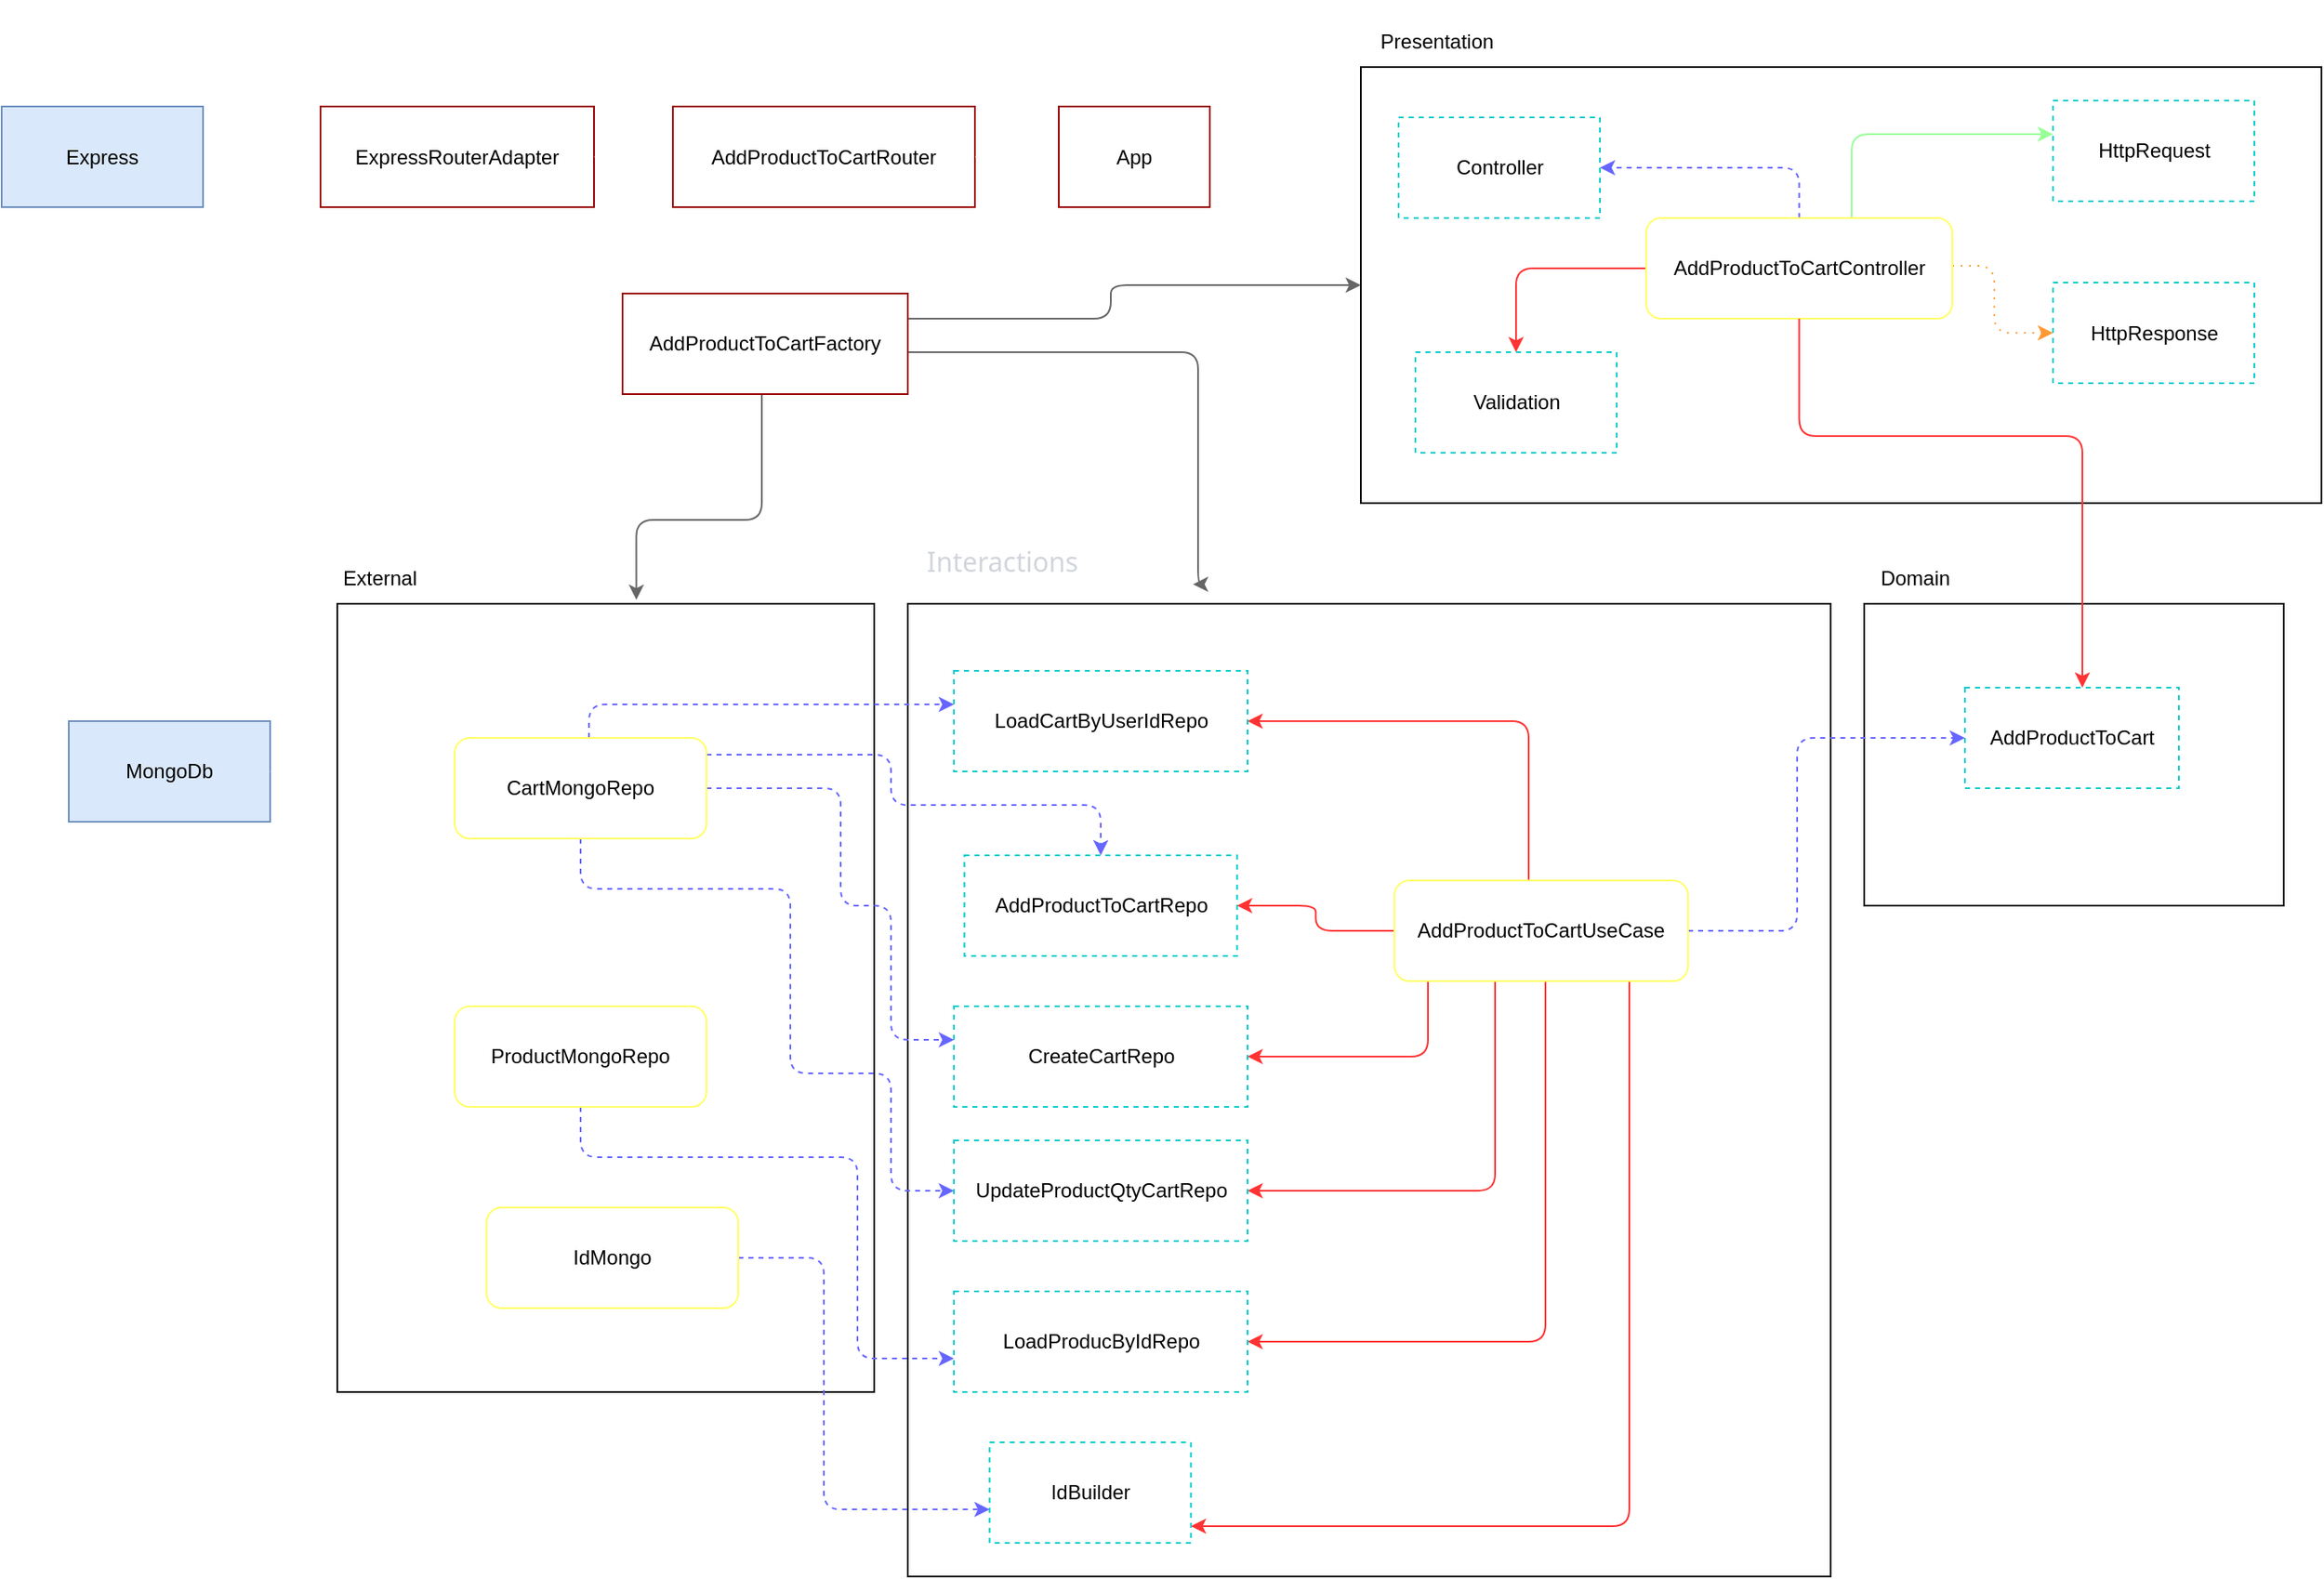 <mxfile>
    <diagram id="1SfwLSbpTWtOyAMHkV-B" name="Página-1">
        <mxGraphModel dx="1542" dy="569" grid="1" gridSize="10" guides="1" tooltips="1" connect="1" arrows="1" fold="1" page="1" pageScale="1" pageWidth="827" pageHeight="1169" math="0" shadow="0">
            <root>
                <mxCell id="0"/>
                <mxCell id="1" parent="0"/>
                <mxCell id="2" value="" style="rounded=0;whiteSpace=wrap;html=1;" parent="1" vertex="1">
                    <mxGeometry x="910" y="90" width="572.5" height="260" as="geometry"/>
                </mxCell>
                <mxCell id="3" style="edgeStyle=orthogonalEdgeStyle;html=1;strokeColor=#99ff99;" parent="1" source="6" target="10" edge="1">
                    <mxGeometry relative="1" as="geometry">
                        <Array as="points">
                            <mxPoint x="1202.5" y="130"/>
                        </Array>
                    </mxGeometry>
                </mxCell>
                <mxCell id="4" style="edgeStyle=orthogonalEdgeStyle;html=1;strokeColor=#ff9933;dashed=1;dashPattern=1 4;" parent="1" source="6" target="11" edge="1">
                    <mxGeometry relative="1" as="geometry">
                        <Array as="points">
                            <mxPoint x="1287.5" y="208.5"/>
                            <mxPoint x="1287.5" y="248.5"/>
                        </Array>
                    </mxGeometry>
                </mxCell>
                <mxCell id="5" style="edgeStyle=orthogonalEdgeStyle;html=1;entryX=0.5;entryY=0;entryDx=0;entryDy=0;strokeColor=#ff3333;" parent="1" source="6" target="12" edge="1">
                    <mxGeometry relative="1" as="geometry"/>
                </mxCell>
                <mxCell id="63" style="edgeStyle=orthogonalEdgeStyle;html=1;entryX=1;entryY=0.5;entryDx=0;entryDy=0;strokeColor=#6666FF;fillColor=#a20025;dashed=1;" parent="1" source="6" target="8" edge="1">
                    <mxGeometry relative="1" as="geometry">
                        <Array as="points">
                            <mxPoint x="1171" y="150"/>
                        </Array>
                    </mxGeometry>
                </mxCell>
                <mxCell id="6" value="AddProductToCartController" style="rounded=1;whiteSpace=wrap;html=1;strokeColor=#FFFF66;" parent="1" vertex="1">
                    <mxGeometry x="1080" y="180" width="182.5" height="60" as="geometry"/>
                </mxCell>
                <mxCell id="7" value="Presentation" style="text;html=1;strokeColor=none;fillColor=none;align=center;verticalAlign=middle;whiteSpace=wrap;rounded=0;" parent="1" vertex="1">
                    <mxGeometry x="910" y="60" width="90.5" height="30" as="geometry"/>
                </mxCell>
                <mxCell id="8" value="Controller" style="rounded=0;whiteSpace=wrap;html=1;strokeColor=#00CCCC;dashed=1;" parent="1" vertex="1">
                    <mxGeometry x="932.5" y="120" width="120" height="60" as="geometry"/>
                </mxCell>
                <mxCell id="10" value="HttpRequest" style="rounded=0;whiteSpace=wrap;html=1;strokeColor=#00CCCC;dashed=1;" parent="1" vertex="1">
                    <mxGeometry x="1322.5" y="110" width="120" height="60" as="geometry"/>
                </mxCell>
                <mxCell id="11" value="HttpResponse" style="rounded=0;whiteSpace=wrap;html=1;strokeColor=#00CCCC;dashed=1;" parent="1" vertex="1">
                    <mxGeometry x="1322.5" y="218.5" width="120" height="60" as="geometry"/>
                </mxCell>
                <mxCell id="12" value="Validation" style="rounded=0;whiteSpace=wrap;html=1;strokeColor=#00CCCC;dashed=1;" parent="1" vertex="1">
                    <mxGeometry x="942.5" y="260" width="120" height="60" as="geometry"/>
                </mxCell>
                <mxCell id="13" value="" style="rounded=0;whiteSpace=wrap;html=1;" parent="1" vertex="1">
                    <mxGeometry x="1210" y="410" width="250" height="180" as="geometry"/>
                </mxCell>
                <mxCell id="14" value="Domain" style="text;html=1;align=center;verticalAlign=middle;resizable=0;points=[];autosize=1;strokeColor=none;fillColor=none;" parent="1" vertex="1">
                    <mxGeometry x="1210" y="380" width="60" height="30" as="geometry"/>
                </mxCell>
                <mxCell id="18" value="" style="rounded=0;whiteSpace=wrap;html=1;" parent="1" vertex="1">
                    <mxGeometry x="640" y="410" width="550" height="580" as="geometry"/>
                </mxCell>
                <mxCell id="24" value="&lt;div style=&quot;text-align: start;&quot;&gt;&lt;span style=&quot;background-color: initial; font-size: 16px;&quot;&gt;&lt;font face=&quot;Söhne, ui-sans-serif, system-ui, -apple-system, Segoe UI, Roboto, Ubuntu, Cantarell, Noto Sans, sans-serif, Helvetica Neue, Arial, Apple Color Emoji, Segoe UI Emoji, Segoe UI Symbol, Noto Color Emoji&quot; color=&quot;#d1d5db&quot;&gt;Interactions&lt;/font&gt;&lt;/span&gt;&lt;/div&gt;" style="text;html=1;strokeColor=none;fillColor=none;align=center;verticalAlign=middle;whiteSpace=wrap;rounded=0;" parent="1" vertex="1">
                    <mxGeometry x="640" y="370" width="112.5" height="30" as="geometry"/>
                </mxCell>
                <mxCell id="25" value="CreateCartRepo" style="rounded=0;whiteSpace=wrap;html=1;strokeColor=#00CCCC;dashed=1;" parent="1" vertex="1">
                    <mxGeometry x="667.5" y="650" width="175" height="60" as="geometry"/>
                </mxCell>
                <mxCell id="26" value="IdBuilder" style="rounded=0;whiteSpace=wrap;html=1;strokeColor=#00CCCC;dashed=1;" parent="1" vertex="1">
                    <mxGeometry x="688.75" y="910" width="120" height="60" as="geometry"/>
                </mxCell>
                <mxCell id="27" value="" style="rounded=0;whiteSpace=wrap;html=1;" parent="1" vertex="1">
                    <mxGeometry x="300" y="410" width="320" height="470" as="geometry"/>
                </mxCell>
                <mxCell id="28" value="External" style="text;html=1;align=center;verticalAlign=middle;resizable=0;points=[];autosize=1;strokeColor=none;fillColor=none;" parent="1" vertex="1">
                    <mxGeometry x="290" y="380" width="70" height="30" as="geometry"/>
                </mxCell>
                <mxCell id="29" style="edgeStyle=orthogonalEdgeStyle;html=1;dashed=1;strokeColor=#FFFFFF;fontColor=default;fillColor=#a20025;" parent="1" source="31" target="32" edge="1">
                    <mxGeometry relative="1" as="geometry"/>
                </mxCell>
                <mxCell id="30" style="edgeStyle=orthogonalEdgeStyle;html=1;strokeColor=#6666FF;fillColor=#a20025;dashed=1;" parent="1" source="31" target="26" edge="1">
                    <mxGeometry relative="1" as="geometry">
                        <Array as="points">
                            <mxPoint x="590" y="800"/>
                            <mxPoint x="590" y="950"/>
                        </Array>
                    </mxGeometry>
                </mxCell>
                <mxCell id="31" value="IdMongo" style="rounded=1;whiteSpace=wrap;html=1;strokeColor=#FFFF66;" parent="1" vertex="1">
                    <mxGeometry x="389" y="770" width="150" height="60" as="geometry"/>
                </mxCell>
                <mxCell id="32" value="&lt;font color=&quot;#000000&quot;&gt;MongoDb&lt;/font&gt;" style="rounded=0;whiteSpace=wrap;html=1;fillColor=#dae8fc;strokeColor=#6c8ebf;" parent="1" vertex="1">
                    <mxGeometry x="140" y="480" width="120" height="60" as="geometry"/>
                </mxCell>
                <mxCell id="33" style="edgeStyle=orthogonalEdgeStyle;html=1;dashed=1;strokeColor=#FFFFFF;fontColor=default;fillColor=#a20025;" parent="1" source="35" target="32" edge="1">
                    <mxGeometry relative="1" as="geometry">
                        <Array as="points">
                            <mxPoint x="360" y="510"/>
                            <mxPoint x="360" y="510"/>
                        </Array>
                    </mxGeometry>
                </mxCell>
                <mxCell id="34" style="edgeStyle=orthogonalEdgeStyle;html=1;strokeColor=#6666FF;fillColor=#a20025;dashed=1;" parent="1" source="35" target="25" edge="1">
                    <mxGeometry relative="1" as="geometry">
                        <Array as="points">
                            <mxPoint x="600" y="520"/>
                            <mxPoint x="600" y="590"/>
                            <mxPoint x="630" y="590"/>
                            <mxPoint x="630" y="670"/>
                        </Array>
                    </mxGeometry>
                </mxCell>
                <mxCell id="127" style="edgeStyle=orthogonalEdgeStyle;html=1;strokeColor=#6666FF;fillColor=#a20025;dashed=1;" parent="1" source="35" target="125" edge="1">
                    <mxGeometry relative="1" as="geometry">
                        <Array as="points">
                            <mxPoint x="450" y="470"/>
                        </Array>
                    </mxGeometry>
                </mxCell>
                <mxCell id="130" style="edgeStyle=orthogonalEdgeStyle;html=1;strokeColor=#6666FF;fillColor=#a20025;dashed=1;" parent="1" source="35" target="128" edge="1">
                    <mxGeometry relative="1" as="geometry">
                        <Array as="points">
                            <mxPoint x="630" y="500"/>
                            <mxPoint x="630" y="530"/>
                            <mxPoint x="755" y="530"/>
                        </Array>
                    </mxGeometry>
                </mxCell>
                <mxCell id="147" style="edgeStyle=orthogonalEdgeStyle;html=1;strokeColor=#6666FF;fillColor=#a20025;dashed=1;" parent="1" source="149" target="144" edge="1">
                    <mxGeometry relative="1" as="geometry">
                        <Array as="points">
                            <mxPoint x="445" y="740"/>
                            <mxPoint x="610" y="740"/>
                            <mxPoint x="610" y="860"/>
                        </Array>
                    </mxGeometry>
                </mxCell>
                <mxCell id="157" style="edgeStyle=orthogonalEdgeStyle;html=1;strokeColor=#6666FF;fillColor=#a20025;dashed=1;" edge="1" parent="1" source="35" target="154">
                    <mxGeometry relative="1" as="geometry">
                        <Array as="points">
                            <mxPoint x="445" y="580"/>
                            <mxPoint x="570" y="580"/>
                            <mxPoint x="570" y="690"/>
                            <mxPoint x="630" y="690"/>
                            <mxPoint x="630" y="760"/>
                        </Array>
                    </mxGeometry>
                </mxCell>
                <mxCell id="35" value="CartMongoRepo" style="rounded=1;whiteSpace=wrap;html=1;strokeColor=#FFFF66;" parent="1" vertex="1">
                    <mxGeometry x="370" y="490" width="150" height="60" as="geometry"/>
                </mxCell>
                <mxCell id="36" value="" style="rounded=0;whiteSpace=wrap;html=1;strokeColor=#FFFFFF;fontColor=#000000;" parent="1" vertex="1">
                    <mxGeometry x="250" y="80" width="610" height="260" as="geometry"/>
                </mxCell>
                <mxCell id="37" value="&lt;font color=&quot;#ffffff&quot;&gt;Main&lt;/font&gt;" style="text;html=1;align=center;verticalAlign=middle;resizable=0;points=[];autosize=1;strokeColor=none;fillColor=none;fontColor=#000000;" parent="1" vertex="1">
                    <mxGeometry x="250" y="50" width="50" height="30" as="geometry"/>
                </mxCell>
                <mxCell id="38" style="edgeStyle=orthogonalEdgeStyle;html=1;entryX=0.557;entryY=-0.005;entryDx=0;entryDy=0;entryPerimeter=0;strokeColor=#666666;" parent="1" source="41" target="27" edge="1">
                    <mxGeometry relative="1" as="geometry">
                        <Array as="points">
                            <mxPoint x="553" y="360"/>
                            <mxPoint x="478" y="360"/>
                        </Array>
                    </mxGeometry>
                </mxCell>
                <mxCell id="39" style="edgeStyle=orthogonalEdgeStyle;html=1;strokeColor=#666666;" parent="1" source="41" target="2" edge="1">
                    <mxGeometry relative="1" as="geometry">
                        <Array as="points">
                            <mxPoint x="761" y="240"/>
                            <mxPoint x="761" y="220"/>
                        </Array>
                    </mxGeometry>
                </mxCell>
                <mxCell id="40" style="edgeStyle=orthogonalEdgeStyle;html=1;entryX=0.309;entryY=-0.02;entryDx=0;entryDy=0;entryPerimeter=0;strokeColor=#666666;" parent="1" source="41" target="18" edge="1">
                    <mxGeometry relative="1" as="geometry">
                        <Array as="points">
                            <mxPoint x="813" y="260"/>
                        </Array>
                    </mxGeometry>
                </mxCell>
                <mxCell id="41" value="AddProductToCartFactory" style="rounded=0;whiteSpace=wrap;html=1;strokeColor=#990000;gradientColor=none;" parent="1" vertex="1">
                    <mxGeometry x="470" y="225" width="170" height="60" as="geometry"/>
                </mxCell>
                <mxCell id="42" style="edgeStyle=orthogonalEdgeStyle;html=1;strokeColor=#FFFFFF;fontColor=#FFFFFF;dashed=1;" parent="1" source="43" target="48" edge="1">
                    <mxGeometry relative="1" as="geometry"/>
                </mxCell>
                <mxCell id="43" value="ExpressRouterAdapter" style="rounded=0;whiteSpace=wrap;html=1;strokeColor=#990000;gradientColor=none;" parent="1" vertex="1">
                    <mxGeometry x="290" y="113.5" width="163" height="60" as="geometry"/>
                </mxCell>
                <mxCell id="44" style="edgeStyle=orthogonalEdgeStyle;html=1;strokeColor=#FFFFFF;fontColor=#FFFFFF;" parent="1" source="45" target="43" edge="1">
                    <mxGeometry relative="1" as="geometry"/>
                </mxCell>
                <mxCell id="45" value="AddProductToCartRouter" style="rounded=0;whiteSpace=wrap;html=1;strokeColor=#990000;gradientColor=none;" parent="1" vertex="1">
                    <mxGeometry x="500" y="113.5" width="180" height="60" as="geometry"/>
                </mxCell>
                <mxCell id="46" style="edgeStyle=orthogonalEdgeStyle;html=1;entryX=1;entryY=0.5;entryDx=0;entryDy=0;strokeColor=#FFFFFF;fontColor=#FFFFFF;" parent="1" source="47" target="45" edge="1">
                    <mxGeometry relative="1" as="geometry"/>
                </mxCell>
                <mxCell id="47" value="App" style="rounded=0;whiteSpace=wrap;html=1;strokeColor=#990000;gradientColor=none;" parent="1" vertex="1">
                    <mxGeometry x="730" y="113.5" width="90" height="60" as="geometry"/>
                </mxCell>
                <mxCell id="48" value="&lt;font color=&quot;#000000&quot;&gt;Express&lt;/font&gt;" style="rounded=0;whiteSpace=wrap;html=1;fillColor=#dae8fc;strokeColor=#6c8ebf;" parent="1" vertex="1">
                    <mxGeometry x="100" y="113.5" width="120" height="60" as="geometry"/>
                </mxCell>
                <mxCell id="125" value="LoadCartByUserIdRepo" style="rounded=0;whiteSpace=wrap;html=1;strokeColor=#00CCCC;dashed=1;" parent="1" vertex="1">
                    <mxGeometry x="667.5" y="450" width="175" height="60" as="geometry"/>
                </mxCell>
                <mxCell id="128" value="AddProductToCartRepo" style="rounded=0;whiteSpace=wrap;html=1;strokeColor=#00CCCC;dashed=1;" parent="1" vertex="1">
                    <mxGeometry x="673.75" y="560" width="162.5" height="60" as="geometry"/>
                </mxCell>
                <mxCell id="132" value="AddProductToCart" style="rounded=0;whiteSpace=wrap;html=1;strokeColor=#00CCCC;dashed=1;" parent="1" vertex="1">
                    <mxGeometry x="1270" y="460" width="127.5" height="60" as="geometry"/>
                </mxCell>
                <mxCell id="138" style="edgeStyle=orthogonalEdgeStyle;html=1;strokeColor=#ff3333;" parent="1" source="140" target="25" edge="1">
                    <mxGeometry relative="1" as="geometry">
                        <Array as="points">
                            <mxPoint x="950" y="680"/>
                        </Array>
                        <mxPoint x="1013" y="890" as="sourcePoint"/>
                    </mxGeometry>
                </mxCell>
                <mxCell id="139" style="edgeStyle=orthogonalEdgeStyle;html=1;strokeColor=#ff3333;" parent="1" source="140" target="26" edge="1">
                    <mxGeometry relative="1" as="geometry">
                        <Array as="points">
                            <mxPoint x="1070" y="960"/>
                        </Array>
                        <mxPoint x="1103.059" y="940" as="sourcePoint"/>
                    </mxGeometry>
                </mxCell>
                <mxCell id="141" style="edgeStyle=orthogonalEdgeStyle;html=1;strokeColor=#6666FF;fillColor=#a20025;dashed=1;" parent="1" source="140" target="132" edge="1">
                    <mxGeometry relative="1" as="geometry">
                        <Array as="points">
                            <mxPoint x="1170" y="605"/>
                            <mxPoint x="1170" y="490"/>
                        </Array>
                    </mxGeometry>
                </mxCell>
                <mxCell id="142" style="edgeStyle=orthogonalEdgeStyle;html=1;strokeColor=#ff3333;" parent="1" source="140" target="128" edge="1">
                    <mxGeometry relative="1" as="geometry"/>
                </mxCell>
                <mxCell id="145" style="edgeStyle=orthogonalEdgeStyle;html=1;strokeColor=#ff3333;" parent="1" source="140" target="144" edge="1">
                    <mxGeometry relative="1" as="geometry">
                        <Array as="points">
                            <mxPoint x="1020" y="850"/>
                        </Array>
                    </mxGeometry>
                </mxCell>
                <mxCell id="152" style="edgeStyle=orthogonalEdgeStyle;html=1;strokeColor=#ff3333;" parent="1" source="140" target="125" edge="1">
                    <mxGeometry relative="1" as="geometry">
                        <Array as="points">
                            <mxPoint x="1010" y="480"/>
                        </Array>
                    </mxGeometry>
                </mxCell>
                <mxCell id="155" style="edgeStyle=orthogonalEdgeStyle;html=1;strokeColor=#ff3333;" edge="1" parent="1" source="140" target="154">
                    <mxGeometry relative="1" as="geometry">
                        <Array as="points">
                            <mxPoint x="990" y="760"/>
                        </Array>
                    </mxGeometry>
                </mxCell>
                <mxCell id="140" value="AddProductToCartUseCase" style="rounded=1;whiteSpace=wrap;html=1;strokeColor=#FFFF66;" parent="1" vertex="1">
                    <mxGeometry x="930" y="575" width="175" height="60" as="geometry"/>
                </mxCell>
                <mxCell id="144" value="LoadProducByIdRepo" style="rounded=0;whiteSpace=wrap;html=1;strokeColor=#00CCCC;dashed=1;" parent="1" vertex="1">
                    <mxGeometry x="667.5" y="820" width="175" height="60" as="geometry"/>
                </mxCell>
                <mxCell id="149" value="ProductMongoRepo" style="rounded=1;whiteSpace=wrap;html=1;strokeColor=#FFFF66;" parent="1" vertex="1">
                    <mxGeometry x="370" y="650" width="150" height="60" as="geometry"/>
                </mxCell>
                <mxCell id="153" style="edgeStyle=orthogonalEdgeStyle;html=1;strokeColor=#ff3333;" parent="1" source="6" target="132" edge="1">
                    <mxGeometry relative="1" as="geometry">
                        <Array as="points">
                            <mxPoint x="1171" y="310"/>
                            <mxPoint x="1340" y="310"/>
                        </Array>
                    </mxGeometry>
                </mxCell>
                <mxCell id="154" value="UpdateProductQtyCartRepo" style="rounded=0;whiteSpace=wrap;html=1;strokeColor=#00CCCC;dashed=1;" vertex="1" parent="1">
                    <mxGeometry x="667.5" y="730" width="175" height="60" as="geometry"/>
                </mxCell>
            </root>
        </mxGraphModel>
    </diagram>
</mxfile>